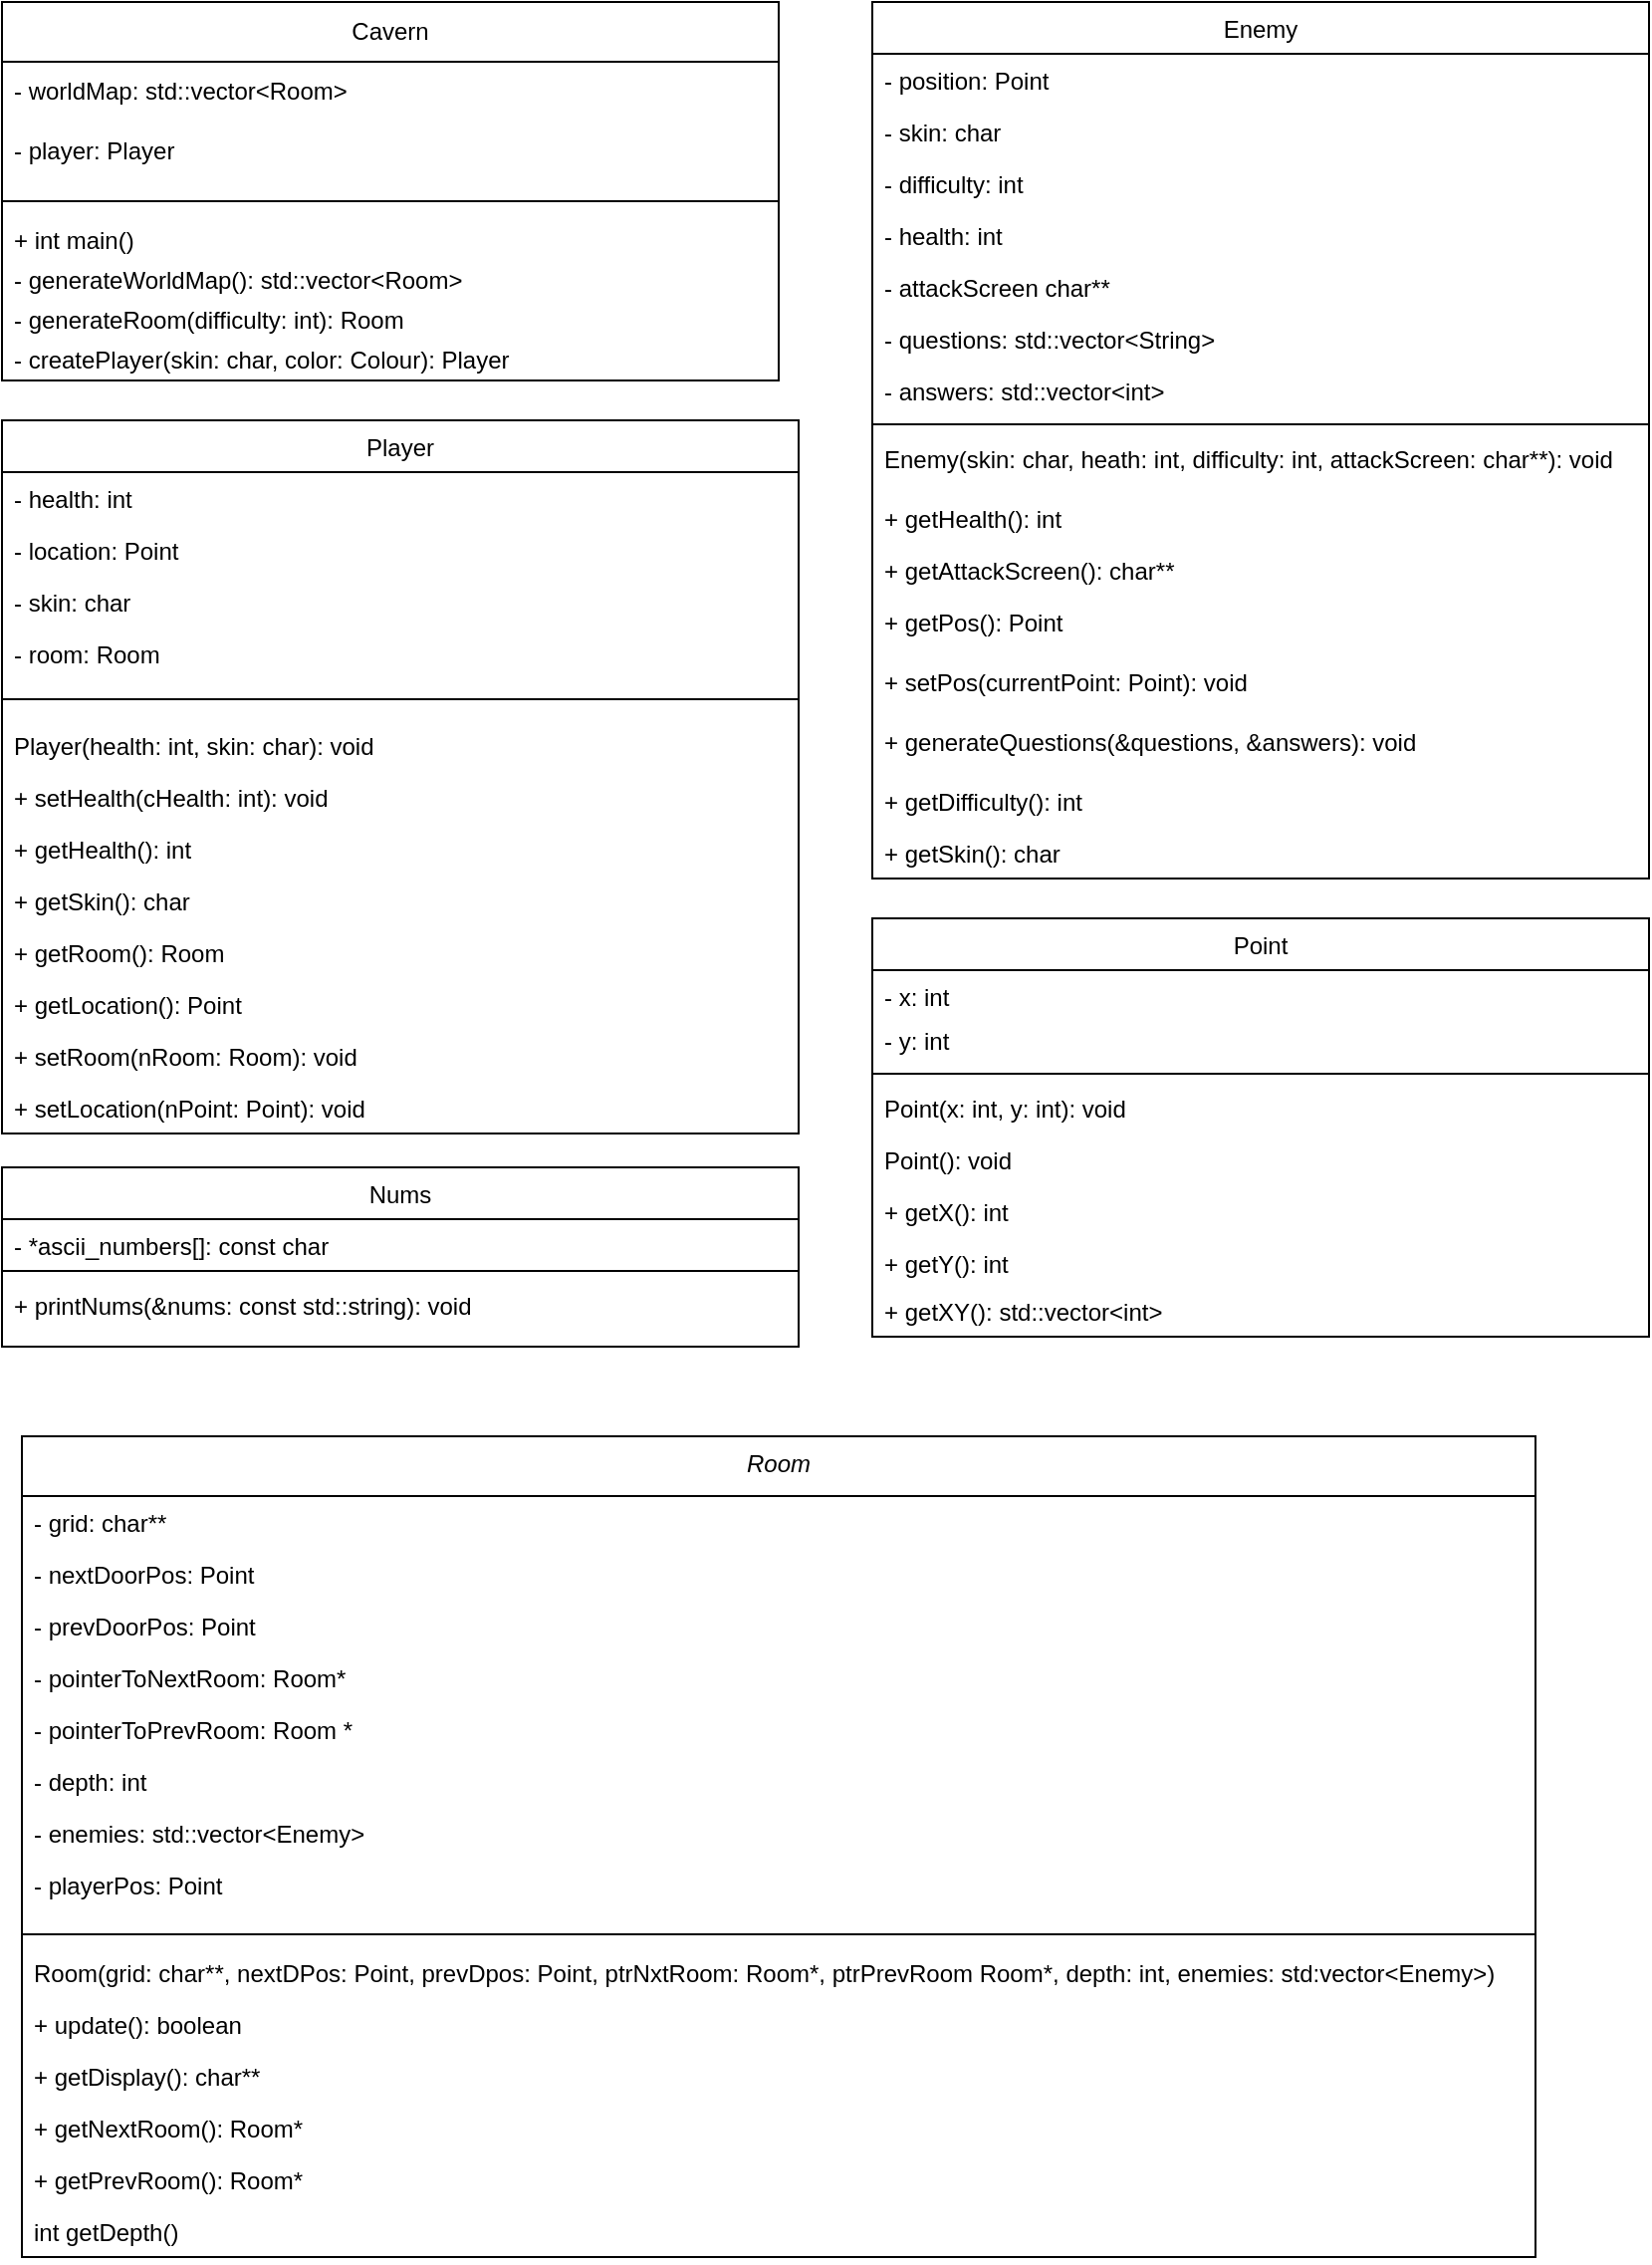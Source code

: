 <mxfile version="24.7.6">
  <diagram id="C5RBs43oDa-KdzZeNtuy" name="Page-1">
    <mxGraphModel dx="1985" dy="814" grid="1" gridSize="10" guides="1" tooltips="1" connect="1" arrows="1" fold="1" page="1" pageScale="1" pageWidth="827" pageHeight="1169" math="0" shadow="0">
      <root>
        <mxCell id="WIyWlLk6GJQsqaUBKTNV-0" />
        <mxCell id="WIyWlLk6GJQsqaUBKTNV-1" parent="WIyWlLk6GJQsqaUBKTNV-0" />
        <mxCell id="zkfFHV4jXpPFQw0GAbJ--0" value="Room" style="swimlane;fontStyle=2;align=center;verticalAlign=top;childLayout=stackLayout;horizontal=1;startSize=30;horizontalStack=0;resizeParent=1;resizeLast=0;collapsible=1;marginBottom=0;rounded=0;shadow=0;strokeWidth=1;aspect=fixed;" parent="WIyWlLk6GJQsqaUBKTNV-1" vertex="1">
          <mxGeometry x="10" y="720" width="760" height="412" as="geometry">
            <mxRectangle x="440" y="480" width="160" height="26" as="alternateBounds" />
          </mxGeometry>
        </mxCell>
        <mxCell id="zkfFHV4jXpPFQw0GAbJ--3" value="- grid: char** " style="text;align=left;verticalAlign=top;spacingLeft=4;spacingRight=4;overflow=hidden;rotatable=0;points=[[0,0.5],[1,0.5]];portConstraint=eastwest;rounded=0;shadow=0;html=0;aspect=fixed;" parent="zkfFHV4jXpPFQw0GAbJ--0" vertex="1">
          <mxGeometry y="30" width="760" height="26" as="geometry" />
        </mxCell>
        <mxCell id="gkblhjMIWQ__KXSQjOTo-0" value="- nextDoorPos: Point" style="text;align=left;verticalAlign=top;spacingLeft=4;spacingRight=4;overflow=hidden;rotatable=0;points=[[0,0.5],[1,0.5]];portConstraint=eastwest;rounded=0;shadow=0;html=0;aspect=fixed;" parent="zkfFHV4jXpPFQw0GAbJ--0" vertex="1">
          <mxGeometry y="56" width="760" height="26" as="geometry" />
        </mxCell>
        <mxCell id="gkblhjMIWQ__KXSQjOTo-1" value="- prevDoorPos: Point" style="text;align=left;verticalAlign=top;spacingLeft=4;spacingRight=4;overflow=hidden;rotatable=0;points=[[0,0.5],[1,0.5]];portConstraint=eastwest;rounded=0;shadow=0;html=0;aspect=fixed;" parent="zkfFHV4jXpPFQw0GAbJ--0" vertex="1">
          <mxGeometry y="82" width="760" height="26" as="geometry" />
        </mxCell>
        <mxCell id="gkblhjMIWQ__KXSQjOTo-3" value="- pointerToNextRoom: Room* " style="text;align=left;verticalAlign=top;spacingLeft=4;spacingRight=4;overflow=hidden;rotatable=0;points=[[0,0.5],[1,0.5]];portConstraint=eastwest;rounded=0;shadow=0;html=0;aspect=fixed;" parent="zkfFHV4jXpPFQw0GAbJ--0" vertex="1">
          <mxGeometry y="108" width="760" height="26" as="geometry" />
        </mxCell>
        <mxCell id="gkblhjMIWQ__KXSQjOTo-4" value="- pointerToPrevRoom: Room *" style="text;align=left;verticalAlign=top;spacingLeft=4;spacingRight=4;overflow=hidden;rotatable=0;points=[[0,0.5],[1,0.5]];portConstraint=eastwest;rounded=0;shadow=0;html=0;aspect=fixed;" parent="zkfFHV4jXpPFQw0GAbJ--0" vertex="1">
          <mxGeometry y="134" width="760" height="26" as="geometry" />
        </mxCell>
        <mxCell id="gkblhjMIWQ__KXSQjOTo-5" value="- depth: int " style="text;align=left;verticalAlign=top;spacingLeft=4;spacingRight=4;overflow=hidden;rotatable=0;points=[[0,0.5],[1,0.5]];portConstraint=eastwest;rounded=0;shadow=0;html=0;aspect=fixed;" parent="zkfFHV4jXpPFQw0GAbJ--0" vertex="1">
          <mxGeometry y="160" width="760" height="26" as="geometry" />
        </mxCell>
        <mxCell id="1-oLpO8HdUI3nzYUX13A-30" value="- enemies: std::vector&lt;Enemy&gt; " style="text;align=left;verticalAlign=top;spacingLeft=4;spacingRight=4;overflow=hidden;rotatable=0;points=[[0,0.5],[1,0.5]];portConstraint=eastwest;rounded=0;shadow=0;html=0;aspect=fixed;" parent="zkfFHV4jXpPFQw0GAbJ--0" vertex="1">
          <mxGeometry y="186" width="760" height="26" as="geometry" />
        </mxCell>
        <mxCell id="1-oLpO8HdUI3nzYUX13A-15" value="- playerPos: Point " style="text;align=left;verticalAlign=top;spacingLeft=4;spacingRight=4;overflow=hidden;rotatable=0;points=[[0,0.5],[1,0.5]];portConstraint=eastwest;rounded=0;shadow=0;html=0;aspect=fixed;" parent="zkfFHV4jXpPFQw0GAbJ--0" vertex="1">
          <mxGeometry y="212" width="760" height="32" as="geometry" />
        </mxCell>
        <mxCell id="zkfFHV4jXpPFQw0GAbJ--4" value="" style="line;html=1;strokeWidth=1;align=left;verticalAlign=middle;spacingTop=-1;spacingLeft=3;spacingRight=3;rotatable=0;labelPosition=right;points=[];portConstraint=eastwest;aspect=fixed;" parent="zkfFHV4jXpPFQw0GAbJ--0" vertex="1">
          <mxGeometry y="244" width="760" height="12" as="geometry" />
        </mxCell>
        <mxCell id="59AZVjVB5a9gShTjOtcv-19" value="Room(grid: char**, nextDPos: Point, prevDpos: Point, ptrNxtRoom: Room*, ptrPrevRoom Room*, depth: int, enemies: std:vector&lt;Enemy&gt;)" style="text;align=left;verticalAlign=top;spacingLeft=4;spacingRight=4;overflow=hidden;rotatable=0;points=[[0,0.5],[1,0.5]];portConstraint=eastwest;aspect=fixed;" vertex="1" parent="zkfFHV4jXpPFQw0GAbJ--0">
          <mxGeometry y="256" width="760" height="26" as="geometry" />
        </mxCell>
        <mxCell id="gkblhjMIWQ__KXSQjOTo-16" value="+ update(): boolean " style="text;align=left;verticalAlign=top;spacingLeft=4;spacingRight=4;overflow=hidden;rotatable=0;points=[[0,0.5],[1,0.5]];portConstraint=eastwest;aspect=fixed;" parent="zkfFHV4jXpPFQw0GAbJ--0" vertex="1">
          <mxGeometry y="282" width="760" height="26" as="geometry" />
        </mxCell>
        <mxCell id="1-oLpO8HdUI3nzYUX13A-14" value="+ getDisplay(): char** " style="text;align=left;verticalAlign=top;spacingLeft=4;spacingRight=4;overflow=hidden;rotatable=0;points=[[0,0.5],[1,0.5]];portConstraint=eastwest;aspect=fixed;" parent="zkfFHV4jXpPFQw0GAbJ--0" vertex="1">
          <mxGeometry y="308" width="760" height="26" as="geometry" />
        </mxCell>
        <mxCell id="1-oLpO8HdUI3nzYUX13A-17" value="+ getNextRoom(): Room* " style="text;align=left;verticalAlign=top;spacingLeft=4;spacingRight=4;overflow=hidden;rotatable=0;points=[[0,0.5],[1,0.5]];portConstraint=eastwest;aspect=fixed;" parent="zkfFHV4jXpPFQw0GAbJ--0" vertex="1">
          <mxGeometry y="334" width="760" height="26" as="geometry" />
        </mxCell>
        <mxCell id="1-oLpO8HdUI3nzYUX13A-18" value="+ getPrevRoom(): Room* " style="text;align=left;verticalAlign=top;spacingLeft=4;spacingRight=4;overflow=hidden;rotatable=0;points=[[0,0.5],[1,0.5]];portConstraint=eastwest;aspect=fixed;" parent="zkfFHV4jXpPFQw0GAbJ--0" vertex="1">
          <mxGeometry y="360" width="760" height="26" as="geometry" />
        </mxCell>
        <mxCell id="1-oLpO8HdUI3nzYUX13A-19" value="int getDepth()" style="text;align=left;verticalAlign=top;spacingLeft=4;spacingRight=4;overflow=hidden;rotatable=0;points=[[0,0.5],[1,0.5]];portConstraint=eastwest;aspect=fixed;" parent="zkfFHV4jXpPFQw0GAbJ--0" vertex="1">
          <mxGeometry y="386" width="760" height="26" as="geometry" />
        </mxCell>
        <mxCell id="zkfFHV4jXpPFQw0GAbJ--6" value="Point" style="swimlane;fontStyle=0;align=center;verticalAlign=top;childLayout=stackLayout;horizontal=1;startSize=26;horizontalStack=0;resizeParent=1;resizeLast=0;collapsible=1;marginBottom=0;rounded=0;shadow=0;strokeWidth=1;" parent="WIyWlLk6GJQsqaUBKTNV-1" vertex="1">
          <mxGeometry x="437" y="460" width="390" height="210" as="geometry">
            <mxRectangle x="500" y="480" width="160" height="26" as="alternateBounds" />
          </mxGeometry>
        </mxCell>
        <mxCell id="zkfFHV4jXpPFQw0GAbJ--7" value="- x: int" style="text;align=left;verticalAlign=top;spacingLeft=4;spacingRight=4;overflow=hidden;rotatable=0;points=[[0,0.5],[1,0.5]];portConstraint=eastwest;" parent="zkfFHV4jXpPFQw0GAbJ--6" vertex="1">
          <mxGeometry y="26" width="390" height="22" as="geometry" />
        </mxCell>
        <mxCell id="zkfFHV4jXpPFQw0GAbJ--8" value="- y: int" style="text;align=left;verticalAlign=top;spacingLeft=4;spacingRight=4;overflow=hidden;rotatable=0;points=[[0,0.5],[1,0.5]];portConstraint=eastwest;rounded=0;shadow=0;html=0;" parent="zkfFHV4jXpPFQw0GAbJ--6" vertex="1">
          <mxGeometry y="48" width="390" height="26" as="geometry" />
        </mxCell>
        <mxCell id="zkfFHV4jXpPFQw0GAbJ--9" value="" style="line;html=1;strokeWidth=1;align=left;verticalAlign=middle;spacingTop=-1;spacingLeft=3;spacingRight=3;rotatable=0;labelPosition=right;points=[];portConstraint=eastwest;" parent="zkfFHV4jXpPFQw0GAbJ--6" vertex="1">
          <mxGeometry y="74" width="390" height="8" as="geometry" />
        </mxCell>
        <mxCell id="59AZVjVB5a9gShTjOtcv-10" value="Point(x: int, y: int): void" style="text;align=left;verticalAlign=top;spacingLeft=4;spacingRight=4;overflow=hidden;rotatable=0;points=[[0,0.5],[1,0.5]];portConstraint=eastwest;" vertex="1" parent="zkfFHV4jXpPFQw0GAbJ--6">
          <mxGeometry y="82" width="390" height="26" as="geometry" />
        </mxCell>
        <mxCell id="59AZVjVB5a9gShTjOtcv-11" value="Point(): void" style="text;align=left;verticalAlign=top;spacingLeft=4;spacingRight=4;overflow=hidden;rotatable=0;points=[[0,0.5],[1,0.5]];portConstraint=eastwest;" vertex="1" parent="zkfFHV4jXpPFQw0GAbJ--6">
          <mxGeometry y="108" width="390" height="26" as="geometry" />
        </mxCell>
        <mxCell id="1-oLpO8HdUI3nzYUX13A-1" value="+ getX(): int" style="text;align=left;verticalAlign=top;spacingLeft=4;spacingRight=4;overflow=hidden;rotatable=0;points=[[0,0.5],[1,0.5]];portConstraint=eastwest;" parent="zkfFHV4jXpPFQw0GAbJ--6" vertex="1">
          <mxGeometry y="134" width="390" height="26" as="geometry" />
        </mxCell>
        <mxCell id="1-oLpO8HdUI3nzYUX13A-2" value="+ getY(): int" style="text;align=left;verticalAlign=top;spacingLeft=4;spacingRight=4;overflow=hidden;rotatable=0;points=[[0,0.5],[1,0.5]];portConstraint=eastwest;" parent="zkfFHV4jXpPFQw0GAbJ--6" vertex="1">
          <mxGeometry y="160" width="390" height="24" as="geometry" />
        </mxCell>
        <mxCell id="1-oLpO8HdUI3nzYUX13A-4" value="+ getXY(): std::vector&lt;int&gt;" style="text;align=left;verticalAlign=top;spacingLeft=4;spacingRight=4;overflow=hidden;rotatable=0;points=[[0,0.5],[1,0.5]];portConstraint=eastwest;" parent="zkfFHV4jXpPFQw0GAbJ--6" vertex="1">
          <mxGeometry y="184" width="390" height="26" as="geometry" />
        </mxCell>
        <mxCell id="zkfFHV4jXpPFQw0GAbJ--13" value="Player" style="swimlane;fontStyle=0;align=center;verticalAlign=top;childLayout=stackLayout;horizontal=1;startSize=26;horizontalStack=0;resizeParent=1;resizeLast=0;collapsible=1;marginBottom=0;rounded=0;shadow=0;strokeWidth=1;" parent="WIyWlLk6GJQsqaUBKTNV-1" vertex="1">
          <mxGeometry y="210" width="400" height="358" as="geometry">
            <mxRectangle x="20" y="220" width="170" height="26" as="alternateBounds" />
          </mxGeometry>
        </mxCell>
        <mxCell id="zkfFHV4jXpPFQw0GAbJ--14" value="- health: int " style="text;align=left;verticalAlign=top;spacingLeft=4;spacingRight=4;overflow=hidden;rotatable=0;points=[[0,0.5],[1,0.5]];portConstraint=eastwest;" parent="zkfFHV4jXpPFQw0GAbJ--13" vertex="1">
          <mxGeometry y="26" width="400" height="26" as="geometry" />
        </mxCell>
        <mxCell id="gkblhjMIWQ__KXSQjOTo-12" value="- location: Point " style="text;align=left;verticalAlign=top;spacingLeft=4;spacingRight=4;overflow=hidden;rotatable=0;points=[[0,0.5],[1,0.5]];portConstraint=eastwest;" parent="zkfFHV4jXpPFQw0GAbJ--13" vertex="1">
          <mxGeometry y="52" width="400" height="26" as="geometry" />
        </mxCell>
        <mxCell id="gkblhjMIWQ__KXSQjOTo-18" value="- skin: char" style="text;align=left;verticalAlign=top;spacingLeft=4;spacingRight=4;overflow=hidden;rotatable=0;points=[[0,0.5],[1,0.5]];portConstraint=eastwest;" parent="zkfFHV4jXpPFQw0GAbJ--13" vertex="1">
          <mxGeometry y="78" width="400" height="26" as="geometry" />
        </mxCell>
        <mxCell id="1-oLpO8HdUI3nzYUX13A-27" value="- room: Room " style="text;align=left;verticalAlign=top;spacingLeft=4;spacingRight=4;overflow=hidden;rotatable=0;points=[[0,0.5],[1,0.5]];portConstraint=eastwest;" parent="zkfFHV4jXpPFQw0GAbJ--13" vertex="1">
          <mxGeometry y="104" width="400" height="26" as="geometry" />
        </mxCell>
        <mxCell id="zkfFHV4jXpPFQw0GAbJ--15" value="" style="line;html=1;strokeWidth=1;align=left;verticalAlign=middle;spacingTop=-1;spacingLeft=3;spacingRight=3;rotatable=0;labelPosition=right;points=[];portConstraint=eastwest;" parent="zkfFHV4jXpPFQw0GAbJ--13" vertex="1">
          <mxGeometry y="130" width="400" height="20" as="geometry" />
        </mxCell>
        <mxCell id="59AZVjVB5a9gShTjOtcv-12" value="Player(health: int, skin: char): void" style="text;align=left;verticalAlign=top;spacingLeft=4;spacingRight=4;overflow=hidden;rotatable=0;points=[[0,0.5],[1,0.5]];portConstraint=eastwest;" vertex="1" parent="zkfFHV4jXpPFQw0GAbJ--13">
          <mxGeometry y="150" width="400" height="26" as="geometry" />
        </mxCell>
        <mxCell id="59AZVjVB5a9gShTjOtcv-13" value="+ setHealth(cHealth: int): void" style="text;align=left;verticalAlign=top;spacingLeft=4;spacingRight=4;overflow=hidden;rotatable=0;points=[[0,0.5],[1,0.5]];portConstraint=eastwest;" vertex="1" parent="zkfFHV4jXpPFQw0GAbJ--13">
          <mxGeometry y="176" width="400" height="26" as="geometry" />
        </mxCell>
        <mxCell id="59AZVjVB5a9gShTjOtcv-14" value="+ getHealth(): int" style="text;align=left;verticalAlign=top;spacingLeft=4;spacingRight=4;overflow=hidden;rotatable=0;points=[[0,0.5],[1,0.5]];portConstraint=eastwest;" vertex="1" parent="zkfFHV4jXpPFQw0GAbJ--13">
          <mxGeometry y="202" width="400" height="26" as="geometry" />
        </mxCell>
        <mxCell id="1-oLpO8HdUI3nzYUX13A-25" value="+ getSkin(): char" style="text;align=left;verticalAlign=top;spacingLeft=4;spacingRight=4;overflow=hidden;rotatable=0;points=[[0,0.5],[1,0.5]];portConstraint=eastwest;" parent="zkfFHV4jXpPFQw0GAbJ--13" vertex="1">
          <mxGeometry y="228" width="400" height="26" as="geometry" />
        </mxCell>
        <mxCell id="1-oLpO8HdUI3nzYUX13A-28" value="+ getRoom(): Room" style="text;align=left;verticalAlign=top;spacingLeft=4;spacingRight=4;overflow=hidden;rotatable=0;points=[[0,0.5],[1,0.5]];portConstraint=eastwest;" parent="zkfFHV4jXpPFQw0GAbJ--13" vertex="1">
          <mxGeometry y="254" width="400" height="26" as="geometry" />
        </mxCell>
        <mxCell id="1-oLpO8HdUI3nzYUX13A-31" value="+ getLocation(): Point&#xa;" style="text;align=left;verticalAlign=top;spacingLeft=4;spacingRight=4;overflow=hidden;rotatable=0;points=[[0,0.5],[1,0.5]];portConstraint=eastwest;" parent="zkfFHV4jXpPFQw0GAbJ--13" vertex="1">
          <mxGeometry y="280" width="400" height="26" as="geometry" />
        </mxCell>
        <mxCell id="59AZVjVB5a9gShTjOtcv-15" value="+ setRoom(nRoom: Room): void" style="text;align=left;verticalAlign=top;spacingLeft=4;spacingRight=4;overflow=hidden;rotatable=0;points=[[0,0.5],[1,0.5]];portConstraint=eastwest;" vertex="1" parent="zkfFHV4jXpPFQw0GAbJ--13">
          <mxGeometry y="306" width="400" height="26" as="geometry" />
        </mxCell>
        <mxCell id="59AZVjVB5a9gShTjOtcv-16" value="+ setLocation(nPoint: Point): void&#xa;" style="text;align=left;verticalAlign=top;spacingLeft=4;spacingRight=4;overflow=hidden;rotatable=0;points=[[0,0.5],[1,0.5]];portConstraint=eastwest;" vertex="1" parent="zkfFHV4jXpPFQw0GAbJ--13">
          <mxGeometry y="332" width="400" height="26" as="geometry" />
        </mxCell>
        <mxCell id="zkfFHV4jXpPFQw0GAbJ--17" value="Enemy" style="swimlane;fontStyle=0;align=center;verticalAlign=top;childLayout=stackLayout;horizontal=1;startSize=26;horizontalStack=0;resizeParent=1;resizeLast=0;collapsible=1;marginBottom=0;rounded=0;shadow=0;strokeWidth=1;" parent="WIyWlLk6GJQsqaUBKTNV-1" vertex="1">
          <mxGeometry x="437" width="390" height="440" as="geometry">
            <mxRectangle x="334" width="160" height="26" as="alternateBounds" />
          </mxGeometry>
        </mxCell>
        <mxCell id="zkfFHV4jXpPFQw0GAbJ--18" value="- position: Point" style="text;align=left;verticalAlign=top;spacingLeft=4;spacingRight=4;overflow=hidden;rotatable=0;points=[[0,0.5],[1,0.5]];portConstraint=eastwest;" parent="zkfFHV4jXpPFQw0GAbJ--17" vertex="1">
          <mxGeometry y="26" width="390" height="26" as="geometry" />
        </mxCell>
        <mxCell id="zkfFHV4jXpPFQw0GAbJ--19" value="- skin: char " style="text;align=left;verticalAlign=top;spacingLeft=4;spacingRight=4;overflow=hidden;rotatable=0;points=[[0,0.5],[1,0.5]];portConstraint=eastwest;rounded=0;shadow=0;html=0;" parent="zkfFHV4jXpPFQw0GAbJ--17" vertex="1">
          <mxGeometry y="52" width="390" height="26" as="geometry" />
        </mxCell>
        <mxCell id="zkfFHV4jXpPFQw0GAbJ--20" value="- difficulty: int " style="text;align=left;verticalAlign=top;spacingLeft=4;spacingRight=4;overflow=hidden;rotatable=0;points=[[0,0.5],[1,0.5]];portConstraint=eastwest;rounded=0;shadow=0;html=0;" parent="zkfFHV4jXpPFQw0GAbJ--17" vertex="1">
          <mxGeometry y="78" width="390" height="26" as="geometry" />
        </mxCell>
        <mxCell id="zkfFHV4jXpPFQw0GAbJ--22" value="- health: int &#xa;" style="text;align=left;verticalAlign=top;spacingLeft=4;spacingRight=4;overflow=hidden;rotatable=0;points=[[0,0.5],[1,0.5]];portConstraint=eastwest;rounded=0;shadow=0;html=0;" parent="zkfFHV4jXpPFQw0GAbJ--17" vertex="1">
          <mxGeometry y="104" width="390" height="26" as="geometry" />
        </mxCell>
        <mxCell id="59AZVjVB5a9gShTjOtcv-0" value="- attackScreen char**" style="text;align=left;verticalAlign=top;spacingLeft=4;spacingRight=4;overflow=hidden;rotatable=0;points=[[0,0.5],[1,0.5]];portConstraint=eastwest;rounded=0;shadow=0;html=0;" vertex="1" parent="zkfFHV4jXpPFQw0GAbJ--17">
          <mxGeometry y="130" width="390" height="26" as="geometry" />
        </mxCell>
        <mxCell id="59AZVjVB5a9gShTjOtcv-1" value="- questions: std::vector&lt;String&gt;" style="text;align=left;verticalAlign=top;spacingLeft=4;spacingRight=4;overflow=hidden;rotatable=0;points=[[0,0.5],[1,0.5]];portConstraint=eastwest;rounded=0;shadow=0;html=0;" vertex="1" parent="zkfFHV4jXpPFQw0GAbJ--17">
          <mxGeometry y="156" width="390" height="26" as="geometry" />
        </mxCell>
        <mxCell id="59AZVjVB5a9gShTjOtcv-2" value="- answers: std::vector&lt;int&gt;" style="text;align=left;verticalAlign=top;spacingLeft=4;spacingRight=4;overflow=hidden;rotatable=0;points=[[0,0.5],[1,0.5]];portConstraint=eastwest;rounded=0;shadow=0;html=0;" vertex="1" parent="zkfFHV4jXpPFQw0GAbJ--17">
          <mxGeometry y="182" width="390" height="26" as="geometry" />
        </mxCell>
        <mxCell id="zkfFHV4jXpPFQw0GAbJ--23" value="" style="line;html=1;strokeWidth=1;align=left;verticalAlign=middle;spacingTop=-1;spacingLeft=3;spacingRight=3;rotatable=0;labelPosition=right;points=[];portConstraint=eastwest;" parent="zkfFHV4jXpPFQw0GAbJ--17" vertex="1">
          <mxGeometry y="208" width="390" height="8" as="geometry" />
        </mxCell>
        <mxCell id="59AZVjVB5a9gShTjOtcv-7" value="Enemy(skin: char, heath: int, difficulty: int, attackScreen: char**): void" style="text;align=left;verticalAlign=top;spacingLeft=4;spacingRight=4;overflow=hidden;rotatable=0;points=[[0,0.5],[1,0.5]];portConstraint=eastwest;rounded=0;shadow=0;html=0;" vertex="1" parent="zkfFHV4jXpPFQw0GAbJ--17">
          <mxGeometry y="216" width="390" height="30" as="geometry" />
        </mxCell>
        <mxCell id="1-oLpO8HdUI3nzYUX13A-20" value="+ getHealth(): int " style="text;align=left;verticalAlign=top;spacingLeft=4;spacingRight=4;overflow=hidden;rotatable=0;points=[[0,0.5],[1,0.5]];portConstraint=eastwest;rounded=0;shadow=0;html=0;" parent="zkfFHV4jXpPFQw0GAbJ--17" vertex="1">
          <mxGeometry y="246" width="390" height="26" as="geometry" />
        </mxCell>
        <mxCell id="1-oLpO8HdUI3nzYUX13A-21" value="+ getAttackScreen(): char** " style="text;align=left;verticalAlign=top;spacingLeft=4;spacingRight=4;overflow=hidden;rotatable=0;points=[[0,0.5],[1,0.5]];portConstraint=eastwest;rounded=0;shadow=0;html=0;" parent="zkfFHV4jXpPFQw0GAbJ--17" vertex="1">
          <mxGeometry y="272" width="390" height="26" as="geometry" />
        </mxCell>
        <mxCell id="1-oLpO8HdUI3nzYUX13A-22" value="+ getPos(): Point" style="text;align=left;verticalAlign=top;spacingLeft=4;spacingRight=4;overflow=hidden;rotatable=0;points=[[0,0.5],[1,0.5]];portConstraint=eastwest;rounded=0;shadow=0;html=0;" parent="zkfFHV4jXpPFQw0GAbJ--17" vertex="1">
          <mxGeometry y="298" width="390" height="30" as="geometry" />
        </mxCell>
        <mxCell id="59AZVjVB5a9gShTjOtcv-6" value="+ setPos(currentPoint: Point): void" style="text;align=left;verticalAlign=top;spacingLeft=4;spacingRight=4;overflow=hidden;rotatable=0;points=[[0,0.5],[1,0.5]];portConstraint=eastwest;rounded=0;shadow=0;html=0;" vertex="1" parent="zkfFHV4jXpPFQw0GAbJ--17">
          <mxGeometry y="328" width="390" height="30" as="geometry" />
        </mxCell>
        <mxCell id="59AZVjVB5a9gShTjOtcv-4" value="+ generateQuestions(&amp;questions, &amp;answers): void" style="text;align=left;verticalAlign=top;spacingLeft=4;spacingRight=4;overflow=hidden;rotatable=0;points=[[0,0.5],[1,0.5]];portConstraint=eastwest;rounded=0;shadow=0;html=0;" vertex="1" parent="zkfFHV4jXpPFQw0GAbJ--17">
          <mxGeometry y="358" width="390" height="30" as="geometry" />
        </mxCell>
        <mxCell id="1-oLpO8HdUI3nzYUX13A-23" value="+ getDifficulty(): int" style="text;align=left;verticalAlign=top;spacingLeft=4;spacingRight=4;overflow=hidden;rotatable=0;points=[[0,0.5],[1,0.5]];portConstraint=eastwest;rounded=0;shadow=0;html=0;" parent="zkfFHV4jXpPFQw0GAbJ--17" vertex="1">
          <mxGeometry y="388" width="390" height="26" as="geometry" />
        </mxCell>
        <mxCell id="59AZVjVB5a9gShTjOtcv-8" value="+ getSkin(): char" style="text;align=left;verticalAlign=top;spacingLeft=4;spacingRight=4;overflow=hidden;rotatable=0;points=[[0,0.5],[1,0.5]];portConstraint=eastwest;rounded=0;shadow=0;html=0;" vertex="1" parent="zkfFHV4jXpPFQw0GAbJ--17">
          <mxGeometry y="414" width="390" height="26" as="geometry" />
        </mxCell>
        <mxCell id="1-oLpO8HdUI3nzYUX13A-37" value="" style="orthogonalLoop=1;jettySize=auto;html=1;rounded=0;fontSize=12;shape=link;strokeColor=none;" parent="WIyWlLk6GJQsqaUBKTNV-1" edge="1">
          <mxGeometry width="120" relative="1" as="geometry">
            <mxPoint x="570" y="420" as="sourcePoint" />
            <mxPoint x="690" y="420" as="targetPoint" />
          </mxGeometry>
        </mxCell>
        <mxCell id="gkblhjMIWQ__KXSQjOTo-20" value="Cavern" style="swimlane;fontStyle=0;childLayout=stackLayout;horizontal=1;startSize=30;horizontalStack=0;resizeParent=1;resizeParentMax=0;resizeLast=0;collapsible=1;marginBottom=0;whiteSpace=wrap;html=1;" parent="WIyWlLk6GJQsqaUBKTNV-1" vertex="1">
          <mxGeometry width="390" height="190" as="geometry">
            <mxRectangle width="80" height="30" as="alternateBounds" />
          </mxGeometry>
        </mxCell>
        <mxCell id="gkblhjMIWQ__KXSQjOTo-25" value="- worldMap: std::vector&amp;lt;Room&amp;gt;&amp;nbsp;" style="text;strokeColor=none;fillColor=none;align=left;verticalAlign=middle;spacingLeft=4;spacingRight=4;overflow=hidden;points=[[0,0.5],[1,0.5]];portConstraint=eastwest;rotatable=0;whiteSpace=wrap;html=1;" parent="gkblhjMIWQ__KXSQjOTo-20" vertex="1">
          <mxGeometry y="30" width="390" height="30" as="geometry" />
        </mxCell>
        <mxCell id="gkblhjMIWQ__KXSQjOTo-27" value="- player: Player" style="text;strokeColor=none;fillColor=none;align=left;verticalAlign=middle;spacingLeft=4;spacingRight=4;overflow=hidden;points=[[0,0.5],[1,0.5]];portConstraint=eastwest;rotatable=0;whiteSpace=wrap;html=1;" parent="gkblhjMIWQ__KXSQjOTo-20" vertex="1">
          <mxGeometry y="60" width="390" height="30" as="geometry" />
        </mxCell>
        <mxCell id="gkblhjMIWQ__KXSQjOTo-24" value="" style="line;html=1;strokeWidth=1;align=left;verticalAlign=middle;spacingTop=-1;spacingLeft=3;spacingRight=3;rotatable=0;labelPosition=right;points=[];portConstraint=eastwest;" parent="gkblhjMIWQ__KXSQjOTo-20" vertex="1">
          <mxGeometry y="90" width="390" height="20" as="geometry" />
        </mxCell>
        <mxCell id="1-oLpO8HdUI3nzYUX13A-11" value="+ int main()" style="text;strokeColor=none;fillColor=none;align=left;verticalAlign=middle;spacingLeft=4;spacingRight=4;overflow=hidden;points=[[0,0.5],[1,0.5]];portConstraint=eastwest;rotatable=0;whiteSpace=wrap;html=1;" parent="gkblhjMIWQ__KXSQjOTo-20" vertex="1">
          <mxGeometry y="110" width="390" height="20" as="geometry" />
        </mxCell>
        <mxCell id="1-oLpO8HdUI3nzYUX13A-10" value="- generateWorldMap(): std::vector&amp;lt;Room&amp;gt;&amp;nbsp;" style="text;strokeColor=none;fillColor=none;align=left;verticalAlign=middle;spacingLeft=4;spacingRight=4;overflow=hidden;points=[[0,0.5],[1,0.5]];portConstraint=eastwest;rotatable=0;whiteSpace=wrap;html=1;" parent="gkblhjMIWQ__KXSQjOTo-20" vertex="1">
          <mxGeometry y="130" width="390" height="20" as="geometry" />
        </mxCell>
        <mxCell id="1-oLpO8HdUI3nzYUX13A-13" value="- generateRoom(difficulty: int): Room&amp;nbsp;" style="text;strokeColor=none;fillColor=none;align=left;verticalAlign=middle;spacingLeft=4;spacingRight=4;overflow=hidden;points=[[0,0.5],[1,0.5]];portConstraint=eastwest;rotatable=0;whiteSpace=wrap;html=1;" parent="gkblhjMIWQ__KXSQjOTo-20" vertex="1">
          <mxGeometry y="150" width="390" height="20" as="geometry" />
        </mxCell>
        <mxCell id="1-oLpO8HdUI3nzYUX13A-9" value="- createPlayer(skin: char, color: Colour): Player&amp;nbsp;" style="text;strokeColor=none;fillColor=none;align=left;verticalAlign=middle;spacingLeft=4;spacingRight=4;overflow=hidden;points=[[0,0.5],[1,0.5]];portConstraint=eastwest;rotatable=0;whiteSpace=wrap;html=1;" parent="gkblhjMIWQ__KXSQjOTo-20" vertex="1">
          <mxGeometry y="170" width="390" height="20" as="geometry" />
        </mxCell>
        <mxCell id="59AZVjVB5a9gShTjOtcv-40" value="Nums" style="swimlane;fontStyle=0;align=center;verticalAlign=top;childLayout=stackLayout;horizontal=1;startSize=26;horizontalStack=0;resizeParent=1;resizeLast=0;collapsible=1;marginBottom=0;rounded=0;shadow=0;strokeWidth=1;" vertex="1" parent="WIyWlLk6GJQsqaUBKTNV-1">
          <mxGeometry y="585" width="400" height="90" as="geometry">
            <mxRectangle x="437" y="460" width="160" height="26" as="alternateBounds" />
          </mxGeometry>
        </mxCell>
        <mxCell id="59AZVjVB5a9gShTjOtcv-41" value="- *ascii_numbers[]: const char" style="text;align=left;verticalAlign=top;spacingLeft=4;spacingRight=4;overflow=hidden;rotatable=0;points=[[0,0.5],[1,0.5]];portConstraint=eastwest;" vertex="1" parent="59AZVjVB5a9gShTjOtcv-40">
          <mxGeometry y="26" width="400" height="22" as="geometry" />
        </mxCell>
        <mxCell id="59AZVjVB5a9gShTjOtcv-42" value="" style="line;html=1;strokeWidth=1;align=left;verticalAlign=middle;spacingTop=-1;spacingLeft=3;spacingRight=3;rotatable=0;labelPosition=right;points=[];portConstraint=eastwest;" vertex="1" parent="59AZVjVB5a9gShTjOtcv-40">
          <mxGeometry y="48" width="400" height="8" as="geometry" />
        </mxCell>
        <mxCell id="59AZVjVB5a9gShTjOtcv-43" value="+ printNums(&amp;nums: const std::string): void" style="text;align=left;verticalAlign=top;spacingLeft=4;spacingRight=4;overflow=hidden;rotatable=0;points=[[0,0.5],[1,0.5]];portConstraint=eastwest;" vertex="1" parent="59AZVjVB5a9gShTjOtcv-40">
          <mxGeometry y="56" width="400" height="26" as="geometry" />
        </mxCell>
      </root>
    </mxGraphModel>
  </diagram>
</mxfile>
